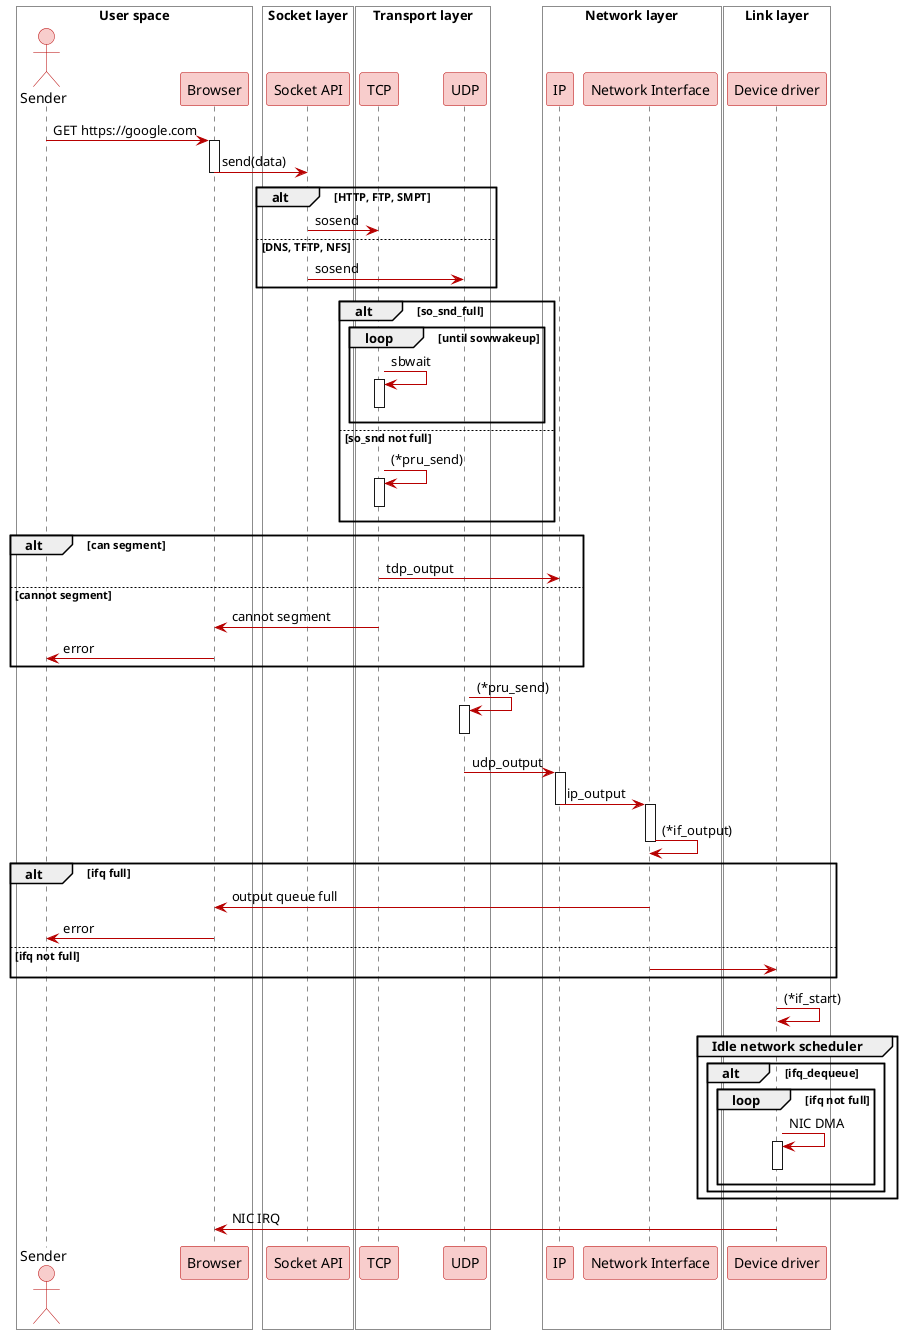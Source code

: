 @startuml
skinparam {
ArrowColor #B70000

ActorBackgroundColor #F8CDCC
ActorBorderColor #B70000

NoteBackgroundColor #F8CDCC
NoteBorderColor #B70000

ParticipantBackgroundColor #F8CDCC
ParticipantBorderColor #B70000

NoteBackgroundColor #F8CDCC
NoteBorderColor #B70000

DatabaseBackgroundColor #F8CDCC
DatabaseBorderColor #B70000

}

box "User space" #ffffff
Actor Sender as s
participant "Browser" as br

box "Socket layer" #ffffff
participant "Socket API" as sas
end box
end box

box "Transport layer" #ffffff
participant TCP
participant UDP
end box

box "Network layer" #ffffff
participant IP
participant "Network Interface" as ni
end box

box "Link layer" #ffffff
participant "Device driver" as dd
end box


s -> br : GET https://google.com
activate br
br -> sas : send(data)
deactivate br

alt HTTP, FTP, SMPT
  sas -> TCP : sosend
else DNS, TFTP, NFS
  sas -> UDP : sosend
end

alt so_snd_full
  loop until sowwakeup
    TCP -> TCP : sbwait   
    activate TCP
    deactivate TCP
  end 
else so_snd not full
  TCP -> TCP : (*pru_send)
  activate TCP
  deactivate TCP
end

alt can segment
  TCP -> IP : tdp_output
else cannot segment
  TCP -> br : cannot segment
  br -> s : error
end

UDP -> UDP : (*pru_send)
activate UDP
deactivate UDP
UDP -> IP : udp_output
activate IP

IP -> ni : ip_output
deactivate IP
activate ni

ni -> ni : (*if_output)
deactivate ni

alt ifq full
  ni -> br : output queue full
  br -> s : error
else ifq not full
  ni -> dd
end

dd -> dd : (*if_start)

group Idle network scheduler
  alt ifq_dequeue
    loop ifq not full
      dd -> dd : NIC DMA
      activate dd
      deactivate dd
    end
  end 
end
dd -> br : NIC IRQ
@enduml